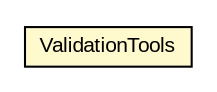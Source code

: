 #!/usr/local/bin/dot
#
# Class diagram 
# Generated by UMLGraph version R5_6-24-gf6e263 (http://www.umlgraph.org/)
#

digraph G {
	edge [fontname="arial",fontsize=10,labelfontname="arial",labelfontsize=10];
	node [fontname="arial",fontsize=10,shape=plaintext];
	nodesep=0.25;
	ranksep=0.5;
	// org.miloss.fgsms.services.pcs.impl.ValidationTools
	c1293258 [label=<<table title="org.miloss.fgsms.services.pcs.impl.ValidationTools" border="0" cellborder="1" cellspacing="0" cellpadding="2" port="p" bgcolor="lemonChiffon" href="./ValidationTools.html">
		<tr><td><table border="0" cellspacing="0" cellpadding="1">
<tr><td align="center" balign="center"> ValidationTools </td></tr>
		</table></td></tr>
		</table>>, URL="./ValidationTools.html", fontname="arial", fontcolor="black", fontsize=10.0];
}

